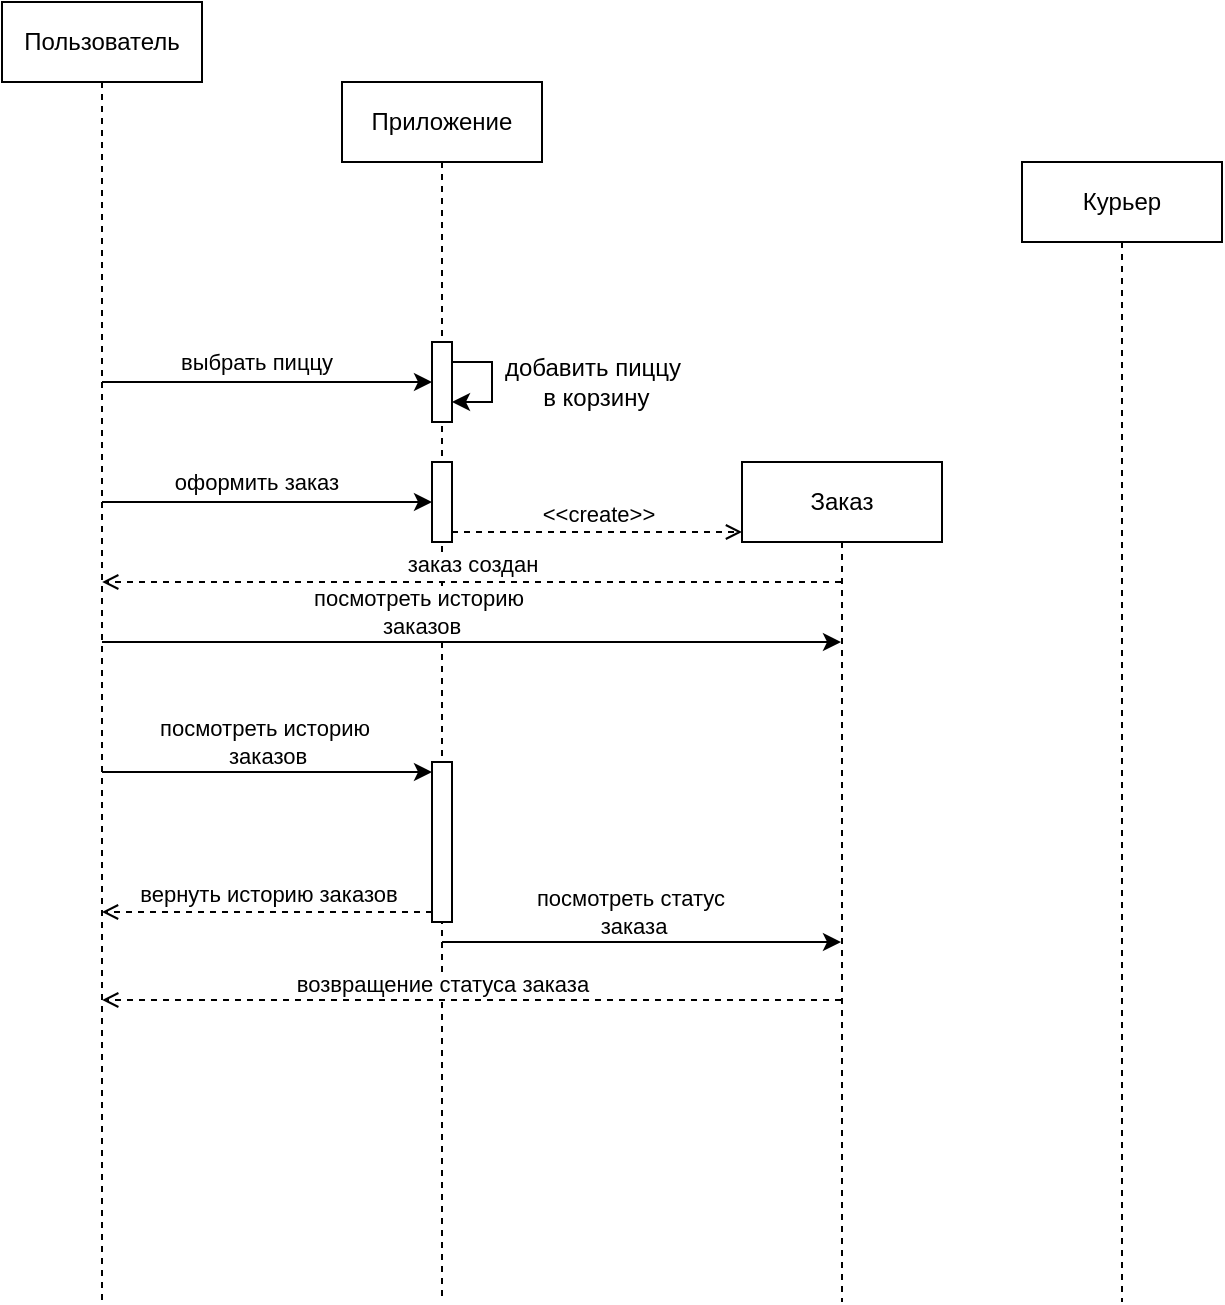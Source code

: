 <mxfile version="24.0.6" type="github">
  <diagram name="Страница — 1" id="hY87scyZslR1d9eWhfrw">
    <mxGraphModel dx="988" dy="543" grid="1" gridSize="10" guides="1" tooltips="1" connect="1" arrows="1" fold="1" page="1" pageScale="1" pageWidth="827" pageHeight="1169" math="0" shadow="0">
      <root>
        <mxCell id="0" />
        <mxCell id="1" parent="0" />
        <mxCell id="UCRyetdWfhHOHcdlKuk4-5" style="edgeStyle=elbowEdgeStyle;rounded=0;orthogonalLoop=1;jettySize=auto;html=1;elbow=vertical;curved=0;" parent="1" source="UCRyetdWfhHOHcdlKuk4-1" target="UCRyetdWfhHOHcdlKuk4-6" edge="1">
          <mxGeometry relative="1" as="geometry" />
        </mxCell>
        <mxCell id="UCRyetdWfhHOHcdlKuk4-7" value="выбрать пиццу" style="edgeLabel;html=1;align=center;verticalAlign=middle;resizable=0;points=[];" parent="UCRyetdWfhHOHcdlKuk4-5" vertex="1" connectable="0">
          <mxGeometry x="-0.243" y="1" relative="1" as="geometry">
            <mxPoint x="14" y="-9" as="offset" />
          </mxGeometry>
        </mxCell>
        <mxCell id="UCRyetdWfhHOHcdlKuk4-1" value="Пользователь" style="shape=umlLifeline;perimeter=lifelinePerimeter;whiteSpace=wrap;html=1;container=1;dropTarget=0;collapsible=0;recursiveResize=0;outlineConnect=0;portConstraint=eastwest;newEdgeStyle={&quot;edgeStyle&quot;:&quot;elbowEdgeStyle&quot;,&quot;elbow&quot;:&quot;vertical&quot;,&quot;curved&quot;:0,&quot;rounded&quot;:0};" parent="1" vertex="1">
          <mxGeometry x="210" y="150" width="100" height="650" as="geometry" />
        </mxCell>
        <mxCell id="UCRyetdWfhHOHcdlKuk4-3" value="Приложение" style="shape=umlLifeline;perimeter=lifelinePerimeter;whiteSpace=wrap;html=1;container=1;dropTarget=0;collapsible=0;recursiveResize=0;outlineConnect=0;portConstraint=eastwest;newEdgeStyle={&quot;edgeStyle&quot;:&quot;elbowEdgeStyle&quot;,&quot;elbow&quot;:&quot;vertical&quot;,&quot;curved&quot;:0,&quot;rounded&quot;:0};" parent="1" vertex="1">
          <mxGeometry x="380" y="190" width="100" height="610" as="geometry" />
        </mxCell>
        <mxCell id="UCRyetdWfhHOHcdlKuk4-6" value="" style="html=1;points=[[0,0,0,0,5],[0,1,0,0,-5],[1,0,0,0,5],[1,1,0,0,-5]];perimeter=orthogonalPerimeter;outlineConnect=0;targetShapes=umlLifeline;portConstraint=eastwest;newEdgeStyle={&quot;curved&quot;:0,&quot;rounded&quot;:0};" parent="UCRyetdWfhHOHcdlKuk4-3" vertex="1">
          <mxGeometry x="45" y="130" width="10" height="40" as="geometry" />
        </mxCell>
        <mxCell id="UCRyetdWfhHOHcdlKuk4-8" style="edgeStyle=orthogonalEdgeStyle;rounded=0;orthogonalLoop=1;jettySize=auto;html=1;curved=0;" parent="UCRyetdWfhHOHcdlKuk4-3" source="UCRyetdWfhHOHcdlKuk4-6" target="UCRyetdWfhHOHcdlKuk4-6" edge="1">
          <mxGeometry relative="1" as="geometry" />
        </mxCell>
        <mxCell id="UCRyetdWfhHOHcdlKuk4-14" value="" style="html=1;points=[[0,0,0,0,5],[0,1,0,0,-5],[1,0,0,0,5],[1,1,0,0,-5]];perimeter=orthogonalPerimeter;outlineConnect=0;targetShapes=umlLifeline;portConstraint=eastwest;newEdgeStyle={&quot;curved&quot;:0,&quot;rounded&quot;:0};" parent="UCRyetdWfhHOHcdlKuk4-3" vertex="1">
          <mxGeometry x="45" y="190" width="10" height="40" as="geometry" />
        </mxCell>
        <mxCell id="r4ULVXh8f3Sc4uGh58wk-1" value="" style="html=1;points=[[0,0,0,0,5],[0,1,0,0,-5],[1,0,0,0,5],[1,1,0,0,-5]];perimeter=orthogonalPerimeter;outlineConnect=0;targetShapes=umlLifeline;portConstraint=eastwest;newEdgeStyle={&quot;curved&quot;:0,&quot;rounded&quot;:0};" vertex="1" parent="UCRyetdWfhHOHcdlKuk4-3">
          <mxGeometry x="45" y="340" width="10" height="80" as="geometry" />
        </mxCell>
        <mxCell id="UCRyetdWfhHOHcdlKuk4-4" value="Курьер" style="shape=umlLifeline;perimeter=lifelinePerimeter;whiteSpace=wrap;html=1;container=1;dropTarget=0;collapsible=0;recursiveResize=0;outlineConnect=0;portConstraint=eastwest;newEdgeStyle={&quot;edgeStyle&quot;:&quot;elbowEdgeStyle&quot;,&quot;elbow&quot;:&quot;vertical&quot;,&quot;curved&quot;:0,&quot;rounded&quot;:0};" parent="1" vertex="1">
          <mxGeometry x="720" y="230" width="100" height="570" as="geometry" />
        </mxCell>
        <mxCell id="UCRyetdWfhHOHcdlKuk4-9" value="добавить пиццу&lt;div&gt;&amp;nbsp;в корзину&lt;/div&gt;" style="text;html=1;align=center;verticalAlign=middle;resizable=0;points=[];autosize=1;strokeColor=none;fillColor=none;" parent="1" vertex="1">
          <mxGeometry x="450" y="320" width="110" height="40" as="geometry" />
        </mxCell>
        <mxCell id="UCRyetdWfhHOHcdlKuk4-10" value="Заказ" style="shape=umlLifeline;perimeter=lifelinePerimeter;whiteSpace=wrap;html=1;container=1;dropTarget=0;collapsible=0;recursiveResize=0;outlineConnect=0;portConstraint=eastwest;newEdgeStyle={&quot;edgeStyle&quot;:&quot;elbowEdgeStyle&quot;,&quot;elbow&quot;:&quot;vertical&quot;,&quot;curved&quot;:0,&quot;rounded&quot;:0};" parent="1" vertex="1">
          <mxGeometry x="580" y="380" width="100" height="420" as="geometry" />
        </mxCell>
        <mxCell id="UCRyetdWfhHOHcdlKuk4-12" style="edgeStyle=elbowEdgeStyle;rounded=0;orthogonalLoop=1;jettySize=auto;html=1;elbow=vertical;curved=0;" parent="1" target="UCRyetdWfhHOHcdlKuk4-14" edge="1" source="UCRyetdWfhHOHcdlKuk4-1">
          <mxGeometry relative="1" as="geometry">
            <mxPoint x="250.024" y="410" as="sourcePoint" />
            <mxPoint x="430" y="390" as="targetPoint" />
            <Array as="points">
              <mxPoint x="400" y="400" />
              <mxPoint x="390" y="410" />
            </Array>
          </mxGeometry>
        </mxCell>
        <mxCell id="UCRyetdWfhHOHcdlKuk4-13" value="оформить заказ" style="edgeLabel;html=1;align=center;verticalAlign=middle;resizable=0;points=[];" parent="UCRyetdWfhHOHcdlKuk4-12" vertex="1" connectable="0">
          <mxGeometry x="-0.243" y="1" relative="1" as="geometry">
            <mxPoint x="14" y="-9" as="offset" />
          </mxGeometry>
        </mxCell>
        <mxCell id="r4ULVXh8f3Sc4uGh58wk-2" style="edgeStyle=elbowEdgeStyle;rounded=0;orthogonalLoop=1;jettySize=auto;html=1;elbow=vertical;curved=0;entryX=0;entryY=0;entryDx=0;entryDy=5;entryPerimeter=0;" edge="1" parent="1" source="UCRyetdWfhHOHcdlKuk4-1" target="r4ULVXh8f3Sc4uGh58wk-1">
          <mxGeometry relative="1" as="geometry">
            <mxPoint x="190.004" y="490" as="sourcePoint" />
            <mxPoint x="354.98" y="495" as="targetPoint" />
            <Array as="points">
              <mxPoint x="310" y="535" />
              <mxPoint x="229.96" y="510" />
              <mxPoint x="219.96" y="520" />
            </Array>
          </mxGeometry>
        </mxCell>
        <mxCell id="r4ULVXh8f3Sc4uGh58wk-3" value="посмотреть историю&lt;div&gt;&amp;nbsp;заказов&lt;/div&gt;" style="edgeLabel;html=1;align=center;verticalAlign=middle;resizable=0;points=[];" vertex="1" connectable="0" parent="r4ULVXh8f3Sc4uGh58wk-2">
          <mxGeometry x="-0.243" y="1" relative="1" as="geometry">
            <mxPoint x="18" y="-14" as="offset" />
          </mxGeometry>
        </mxCell>
        <mxCell id="r4ULVXh8f3Sc4uGh58wk-5" value="&amp;lt;&amp;lt;create&amp;gt;&amp;gt;" style="html=1;verticalAlign=bottom;labelBackgroundColor=none;endArrow=open;endFill=0;dashed=1;rounded=0;exitX=1;exitY=1;exitDx=0;exitDy=-5;exitPerimeter=0;" edge="1" parent="1" source="UCRyetdWfhHOHcdlKuk4-14">
          <mxGeometry x="0.001" width="160" relative="1" as="geometry">
            <mxPoint x="445" y="415" as="sourcePoint" />
            <mxPoint x="580" y="415" as="targetPoint" />
            <mxPoint as="offset" />
          </mxGeometry>
        </mxCell>
        <mxCell id="r4ULVXh8f3Sc4uGh58wk-6" value="вернуть историю заказов" style="html=1;verticalAlign=bottom;labelBackgroundColor=none;endArrow=open;endFill=0;dashed=1;rounded=0;exitX=0;exitY=1;exitDx=0;exitDy=-5;exitPerimeter=0;" edge="1" parent="1" source="r4ULVXh8f3Sc4uGh58wk-1" target="UCRyetdWfhHOHcdlKuk4-1">
          <mxGeometry x="0.001" width="160" relative="1" as="geometry">
            <mxPoint x="280" y="550" as="sourcePoint" />
            <mxPoint x="425" y="550" as="targetPoint" />
            <mxPoint as="offset" />
          </mxGeometry>
        </mxCell>
        <mxCell id="r4ULVXh8f3Sc4uGh58wk-7" style="edgeStyle=elbowEdgeStyle;rounded=0;orthogonalLoop=1;jettySize=auto;html=1;elbow=vertical;curved=0;" edge="1" parent="1">
          <mxGeometry relative="1" as="geometry">
            <mxPoint x="430.024" y="620" as="sourcePoint" />
            <mxPoint x="629.5" y="620" as="targetPoint" />
            <Array as="points">
              <mxPoint x="500" y="620" />
              <mxPoint x="352" y="644" />
              <mxPoint x="412" y="664" />
              <mxPoint x="402" y="674" />
            </Array>
          </mxGeometry>
        </mxCell>
        <mxCell id="r4ULVXh8f3Sc4uGh58wk-8" value="посмотреть статус&lt;div&gt;&amp;nbsp;заказа&lt;/div&gt;" style="edgeLabel;html=1;align=center;verticalAlign=middle;resizable=0;points=[];" vertex="1" connectable="0" parent="r4ULVXh8f3Sc4uGh58wk-7">
          <mxGeometry x="-0.243" y="1" relative="1" as="geometry">
            <mxPoint x="18" y="-14" as="offset" />
          </mxGeometry>
        </mxCell>
        <mxCell id="r4ULVXh8f3Sc4uGh58wk-9" value="заказ создан" style="html=1;verticalAlign=bottom;labelBackgroundColor=default;endArrow=open;endFill=0;dashed=1;rounded=0;" edge="1" parent="1">
          <mxGeometry x="0.001" width="160" relative="1" as="geometry">
            <mxPoint x="629.5" y="440" as="sourcePoint" />
            <mxPoint x="260.1" y="440" as="targetPoint" />
            <mxPoint as="offset" />
          </mxGeometry>
        </mxCell>
        <mxCell id="r4ULVXh8f3Sc4uGh58wk-11" value="возвращение статуса заказа" style="html=1;verticalAlign=bottom;labelBackgroundColor=default;endArrow=open;endFill=0;dashed=1;rounded=0;" edge="1" parent="1">
          <mxGeometry x="0.08" y="1" width="160" relative="1" as="geometry">
            <mxPoint x="629.5" y="649" as="sourcePoint" />
            <mxPoint x="260.1" y="649" as="targetPoint" />
            <mxPoint as="offset" />
          </mxGeometry>
        </mxCell>
        <mxCell id="r4ULVXh8f3Sc4uGh58wk-15" style="edgeStyle=elbowEdgeStyle;rounded=0;orthogonalLoop=1;jettySize=auto;html=1;elbow=vertical;curved=0;" edge="1" parent="1" source="UCRyetdWfhHOHcdlKuk4-1" target="UCRyetdWfhHOHcdlKuk4-10">
          <mxGeometry relative="1" as="geometry">
            <mxPoint x="280.004" y="462" as="sourcePoint" />
            <mxPoint x="469.98" y="460" as="targetPoint" />
            <Array as="points">
              <mxPoint x="520" y="470" />
              <mxPoint x="274.94" y="472" />
              <mxPoint x="264.94" y="482" />
            </Array>
          </mxGeometry>
        </mxCell>
        <mxCell id="r4ULVXh8f3Sc4uGh58wk-16" value="посмотреть историю&lt;div&gt;&amp;nbsp;заказов&lt;/div&gt;" style="edgeLabel;html=1;align=center;verticalAlign=middle;resizable=0;points=[];" vertex="1" connectable="0" parent="r4ULVXh8f3Sc4uGh58wk-15">
          <mxGeometry x="-0.243" y="1" relative="1" as="geometry">
            <mxPoint x="18" y="-14" as="offset" />
          </mxGeometry>
        </mxCell>
      </root>
    </mxGraphModel>
  </diagram>
</mxfile>
